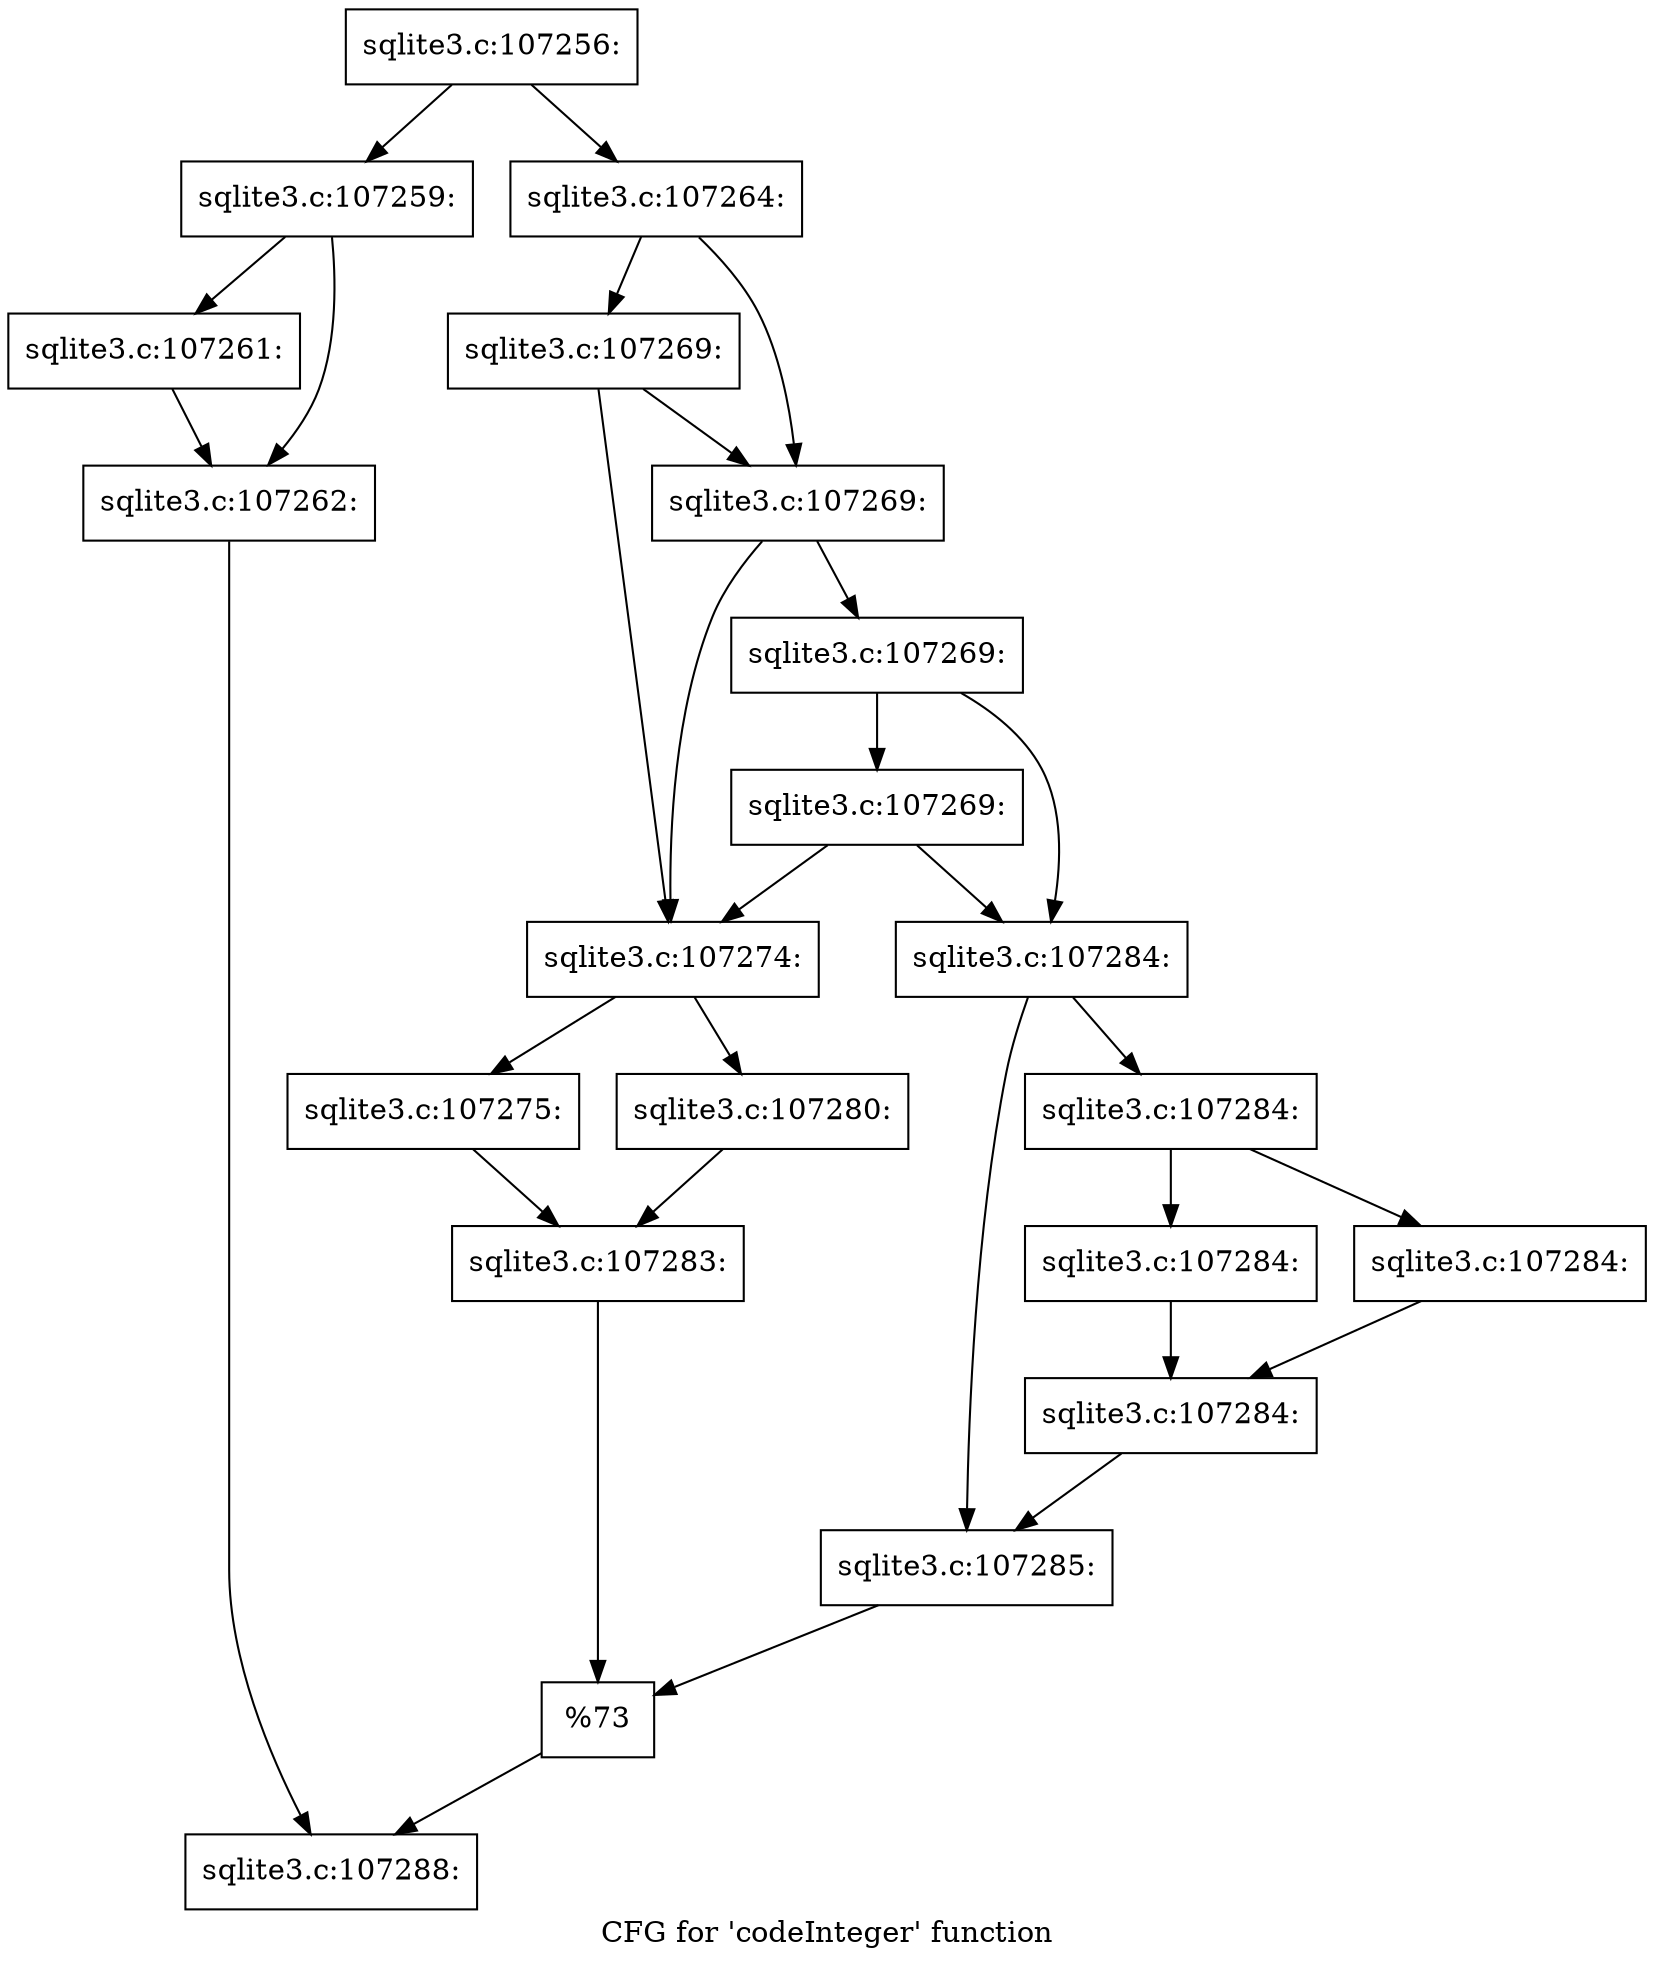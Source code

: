 digraph "CFG for 'codeInteger' function" {
	label="CFG for 'codeInteger' function";

	Node0x55c0f60c7340 [shape=record,label="{sqlite3.c:107256:}"];
	Node0x55c0f60c7340 -> Node0x55c0f8af7730;
	Node0x55c0f60c7340 -> Node0x55c0f8af77d0;
	Node0x55c0f8af7730 [shape=record,label="{sqlite3.c:107259:}"];
	Node0x55c0f8af7730 -> Node0x55c0f8af83b0;
	Node0x55c0f8af7730 -> Node0x55c0f8af8400;
	Node0x55c0f8af83b0 [shape=record,label="{sqlite3.c:107261:}"];
	Node0x55c0f8af83b0 -> Node0x55c0f8af8400;
	Node0x55c0f8af8400 [shape=record,label="{sqlite3.c:107262:}"];
	Node0x55c0f8af8400 -> Node0x55c0f8af7780;
	Node0x55c0f8af77d0 [shape=record,label="{sqlite3.c:107264:}"];
	Node0x55c0f8af77d0 -> Node0x55c0f8af9f10;
	Node0x55c0f8af77d0 -> Node0x55c0f8af9e90;
	Node0x55c0f8af9f10 [shape=record,label="{sqlite3.c:107269:}"];
	Node0x55c0f8af9f10 -> Node0x55c0f8af9e90;
	Node0x55c0f8af9f10 -> Node0x55c0f8af9d20;
	Node0x55c0f8af9e90 [shape=record,label="{sqlite3.c:107269:}"];
	Node0x55c0f8af9e90 -> Node0x55c0f8af9d20;
	Node0x55c0f8af9e90 -> Node0x55c0f8af9e10;
	Node0x55c0f8af9e10 [shape=record,label="{sqlite3.c:107269:}"];
	Node0x55c0f8af9e10 -> Node0x55c0f8afa660;
	Node0x55c0f8af9e10 -> Node0x55c0f8af9dc0;
	Node0x55c0f8afa660 [shape=record,label="{sqlite3.c:107269:}"];
	Node0x55c0f8afa660 -> Node0x55c0f8af9d20;
	Node0x55c0f8afa660 -> Node0x55c0f8af9dc0;
	Node0x55c0f8af9d20 [shape=record,label="{sqlite3.c:107274:}"];
	Node0x55c0f8af9d20 -> Node0x55c0f8afac10;
	Node0x55c0f8af9d20 -> Node0x55c0f8afacb0;
	Node0x55c0f8afac10 [shape=record,label="{sqlite3.c:107275:}"];
	Node0x55c0f8afac10 -> Node0x55c0f8afac60;
	Node0x55c0f8afacb0 [shape=record,label="{sqlite3.c:107280:}"];
	Node0x55c0f8afacb0 -> Node0x55c0f8afac60;
	Node0x55c0f8afac60 [shape=record,label="{sqlite3.c:107283:}"];
	Node0x55c0f8afac60 -> Node0x55c0f8af9d70;
	Node0x55c0f8af9dc0 [shape=record,label="{sqlite3.c:107284:}"];
	Node0x55c0f8af9dc0 -> Node0x55c0f8afc0f0;
	Node0x55c0f8af9dc0 -> Node0x55c0f8afc140;
	Node0x55c0f8afc0f0 [shape=record,label="{sqlite3.c:107284:}"];
	Node0x55c0f8afc0f0 -> Node0x55c0f8afc470;
	Node0x55c0f8afc0f0 -> Node0x55c0f8afc4c0;
	Node0x55c0f8afc470 [shape=record,label="{sqlite3.c:107284:}"];
	Node0x55c0f8afc470 -> Node0x55c0f8afc510;
	Node0x55c0f8afc4c0 [shape=record,label="{sqlite3.c:107284:}"];
	Node0x55c0f8afc4c0 -> Node0x55c0f8afc510;
	Node0x55c0f8afc510 [shape=record,label="{sqlite3.c:107284:}"];
	Node0x55c0f8afc510 -> Node0x55c0f8afc140;
	Node0x55c0f8afc140 [shape=record,label="{sqlite3.c:107285:}"];
	Node0x55c0f8afc140 -> Node0x55c0f8af9d70;
	Node0x55c0f8af9d70 [shape=record,label="{%73}"];
	Node0x55c0f8af9d70 -> Node0x55c0f8af7780;
	Node0x55c0f8af7780 [shape=record,label="{sqlite3.c:107288:}"];
}
